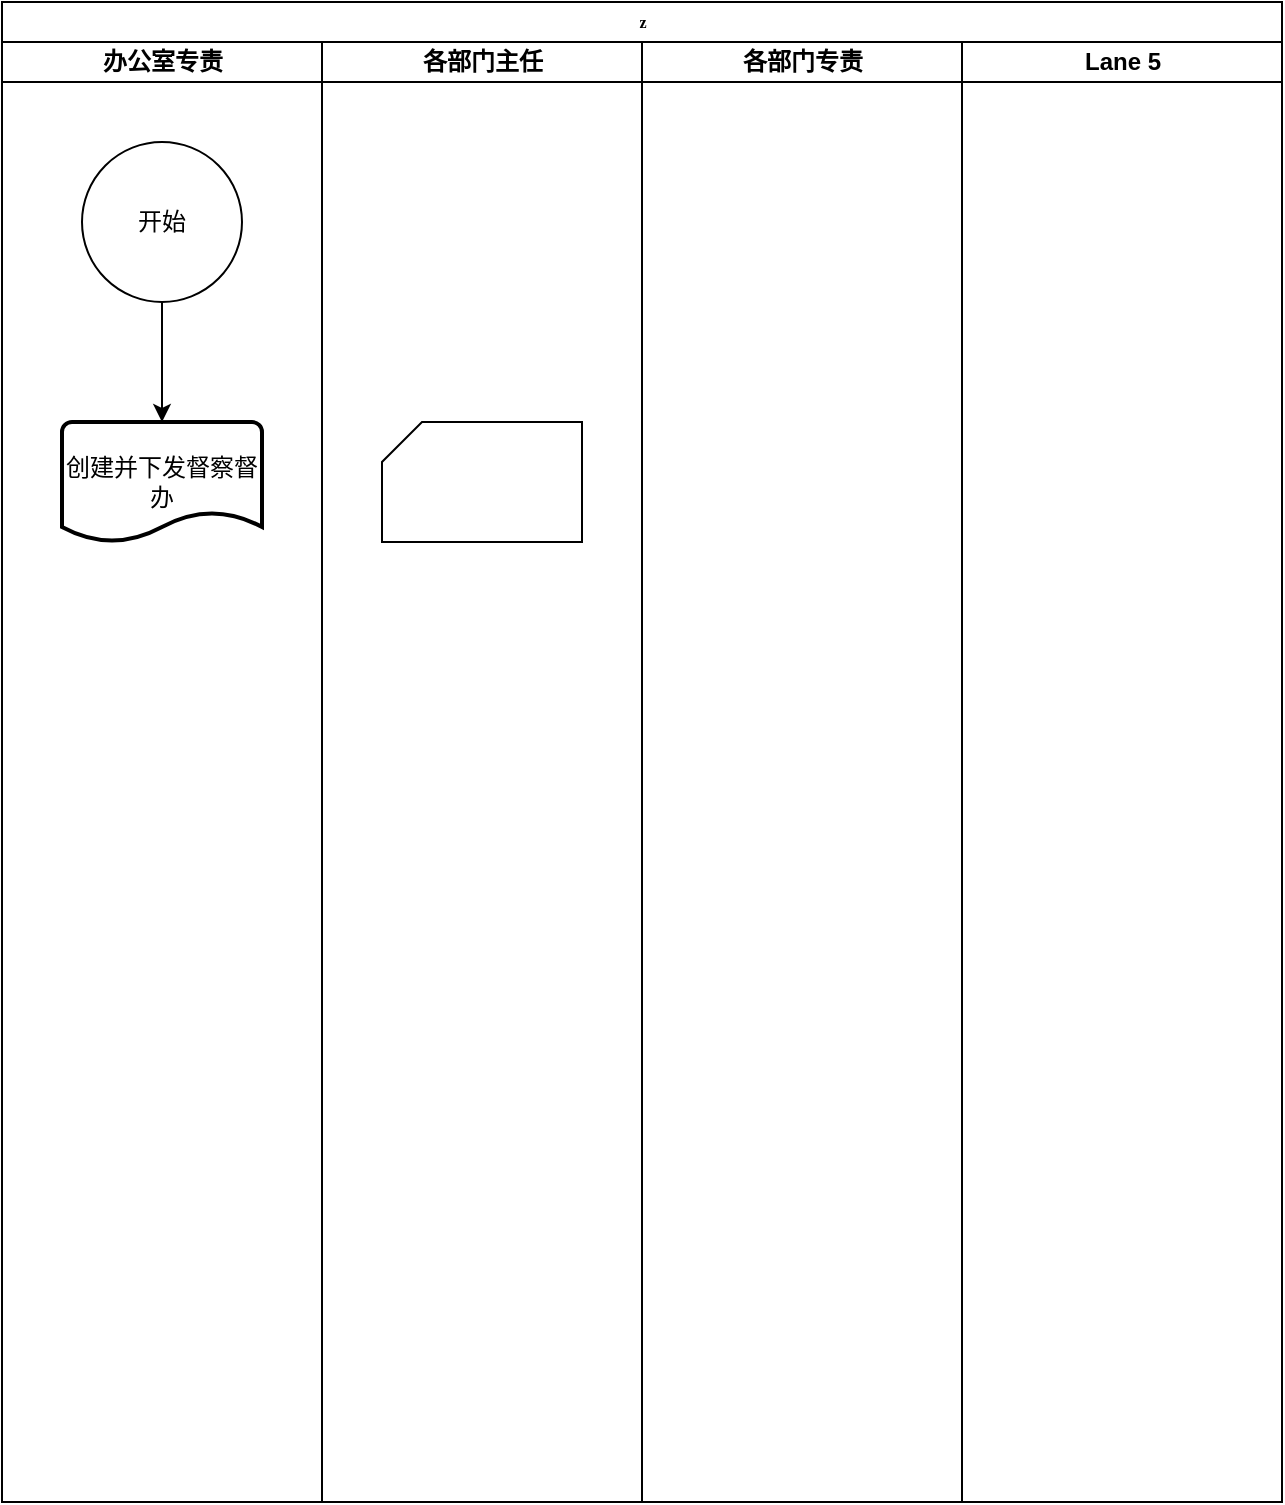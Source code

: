 <mxfile version="21.1.5" type="github">
  <diagram name="Page-1" id="74e2e168-ea6b-b213-b513-2b3c1d86103e">
    <mxGraphModel dx="1434" dy="788" grid="1" gridSize="10" guides="1" tooltips="1" connect="1" arrows="1" fold="1" page="1" pageScale="1" pageWidth="1100" pageHeight="850" background="none" math="0" shadow="0">
      <root>
        <mxCell id="0" />
        <mxCell id="1" parent="0" />
        <mxCell id="77e6c97f196da883-1" value="z" style="swimlane;html=1;childLayout=stackLayout;startSize=20;rounded=0;shadow=0;labelBackgroundColor=none;strokeWidth=1;fontFamily=Verdana;fontSize=8;align=center;" parent="1" vertex="1">
          <mxGeometry x="70" y="40" width="640" height="750" as="geometry" />
        </mxCell>
        <mxCell id="77e6c97f196da883-2" value="办公室专责" style="swimlane;html=1;startSize=20;" parent="77e6c97f196da883-1" vertex="1">
          <mxGeometry y="20" width="160" height="730" as="geometry" />
        </mxCell>
        <mxCell id="BmSkhBdj2YqSlTDYUBln-6" style="edgeStyle=orthogonalEdgeStyle;rounded=0;orthogonalLoop=1;jettySize=auto;html=1;exitX=0.5;exitY=1;exitDx=0;exitDy=0;entryX=0.5;entryY=0;entryDx=0;entryDy=0;entryPerimeter=0;" edge="1" parent="77e6c97f196da883-2" source="BmSkhBdj2YqSlTDYUBln-3" target="BmSkhBdj2YqSlTDYUBln-4">
          <mxGeometry relative="1" as="geometry" />
        </mxCell>
        <mxCell id="BmSkhBdj2YqSlTDYUBln-3" value="开始" style="ellipse;whiteSpace=wrap;html=1;aspect=fixed;" vertex="1" parent="77e6c97f196da883-2">
          <mxGeometry x="40" y="50" width="80" height="80" as="geometry" />
        </mxCell>
        <mxCell id="BmSkhBdj2YqSlTDYUBln-4" value="创建并下发督察督办" style="strokeWidth=2;html=1;shape=mxgraph.flowchart.document2;whiteSpace=wrap;size=0.25;fontStyle=0" vertex="1" parent="77e6c97f196da883-2">
          <mxGeometry x="30" y="190" width="100" height="60" as="geometry" />
        </mxCell>
        <mxCell id="77e6c97f196da883-3" value="各部门主任" style="swimlane;html=1;startSize=20;" parent="77e6c97f196da883-1" vertex="1">
          <mxGeometry x="160" y="20" width="160" height="730" as="geometry" />
        </mxCell>
        <mxCell id="BmSkhBdj2YqSlTDYUBln-10" value="" style="verticalLabelPosition=bottom;verticalAlign=top;html=1;shape=card;whiteSpace=wrap;size=20;arcSize=12;" vertex="1" parent="77e6c97f196da883-3">
          <mxGeometry x="30" y="190" width="100" height="60" as="geometry" />
        </mxCell>
        <mxCell id="77e6c97f196da883-4" value="各部门专责" style="swimlane;html=1;startSize=20;" parent="77e6c97f196da883-1" vertex="1">
          <mxGeometry x="320" y="20" width="160" height="730" as="geometry" />
        </mxCell>
        <mxCell id="77e6c97f196da883-6" value="Lane 5" style="swimlane;html=1;startSize=20;" parent="77e6c97f196da883-1" vertex="1">
          <mxGeometry x="480" y="20" width="160" height="730" as="geometry" />
        </mxCell>
      </root>
    </mxGraphModel>
  </diagram>
</mxfile>
